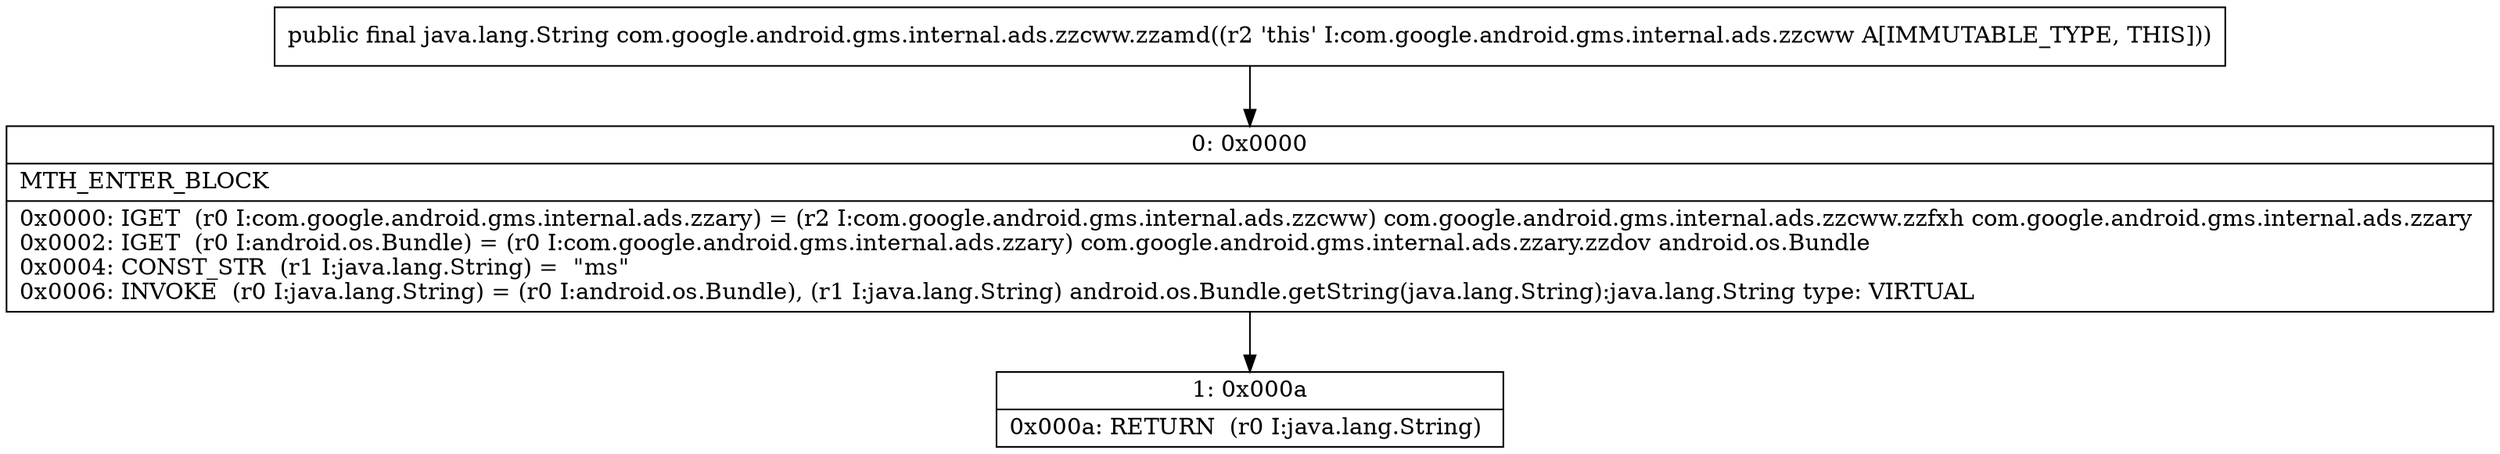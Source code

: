 digraph "CFG forcom.google.android.gms.internal.ads.zzcww.zzamd()Ljava\/lang\/String;" {
Node_0 [shape=record,label="{0\:\ 0x0000|MTH_ENTER_BLOCK\l|0x0000: IGET  (r0 I:com.google.android.gms.internal.ads.zzary) = (r2 I:com.google.android.gms.internal.ads.zzcww) com.google.android.gms.internal.ads.zzcww.zzfxh com.google.android.gms.internal.ads.zzary \l0x0002: IGET  (r0 I:android.os.Bundle) = (r0 I:com.google.android.gms.internal.ads.zzary) com.google.android.gms.internal.ads.zzary.zzdov android.os.Bundle \l0x0004: CONST_STR  (r1 I:java.lang.String) =  \"ms\" \l0x0006: INVOKE  (r0 I:java.lang.String) = (r0 I:android.os.Bundle), (r1 I:java.lang.String) android.os.Bundle.getString(java.lang.String):java.lang.String type: VIRTUAL \l}"];
Node_1 [shape=record,label="{1\:\ 0x000a|0x000a: RETURN  (r0 I:java.lang.String) \l}"];
MethodNode[shape=record,label="{public final java.lang.String com.google.android.gms.internal.ads.zzcww.zzamd((r2 'this' I:com.google.android.gms.internal.ads.zzcww A[IMMUTABLE_TYPE, THIS])) }"];
MethodNode -> Node_0;
Node_0 -> Node_1;
}

